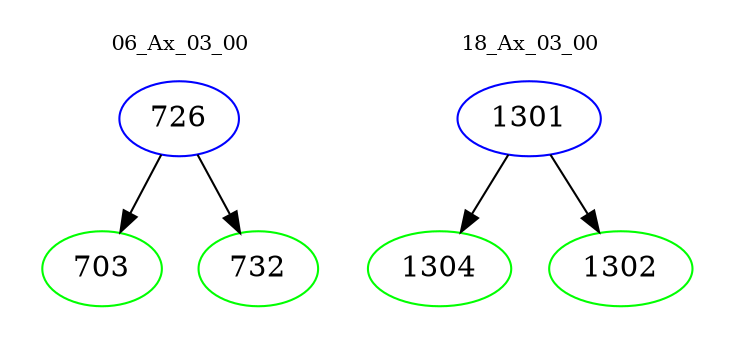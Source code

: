 digraph{
subgraph cluster_0 {
color = white
label = "06_Ax_03_00";
fontsize=10;
T0_726 [label="726", color="blue"]
T0_726 -> T0_703 [color="black"]
T0_703 [label="703", color="green"]
T0_726 -> T0_732 [color="black"]
T0_732 [label="732", color="green"]
}
subgraph cluster_1 {
color = white
label = "18_Ax_03_00";
fontsize=10;
T1_1301 [label="1301", color="blue"]
T1_1301 -> T1_1304 [color="black"]
T1_1304 [label="1304", color="green"]
T1_1301 -> T1_1302 [color="black"]
T1_1302 [label="1302", color="green"]
}
}
